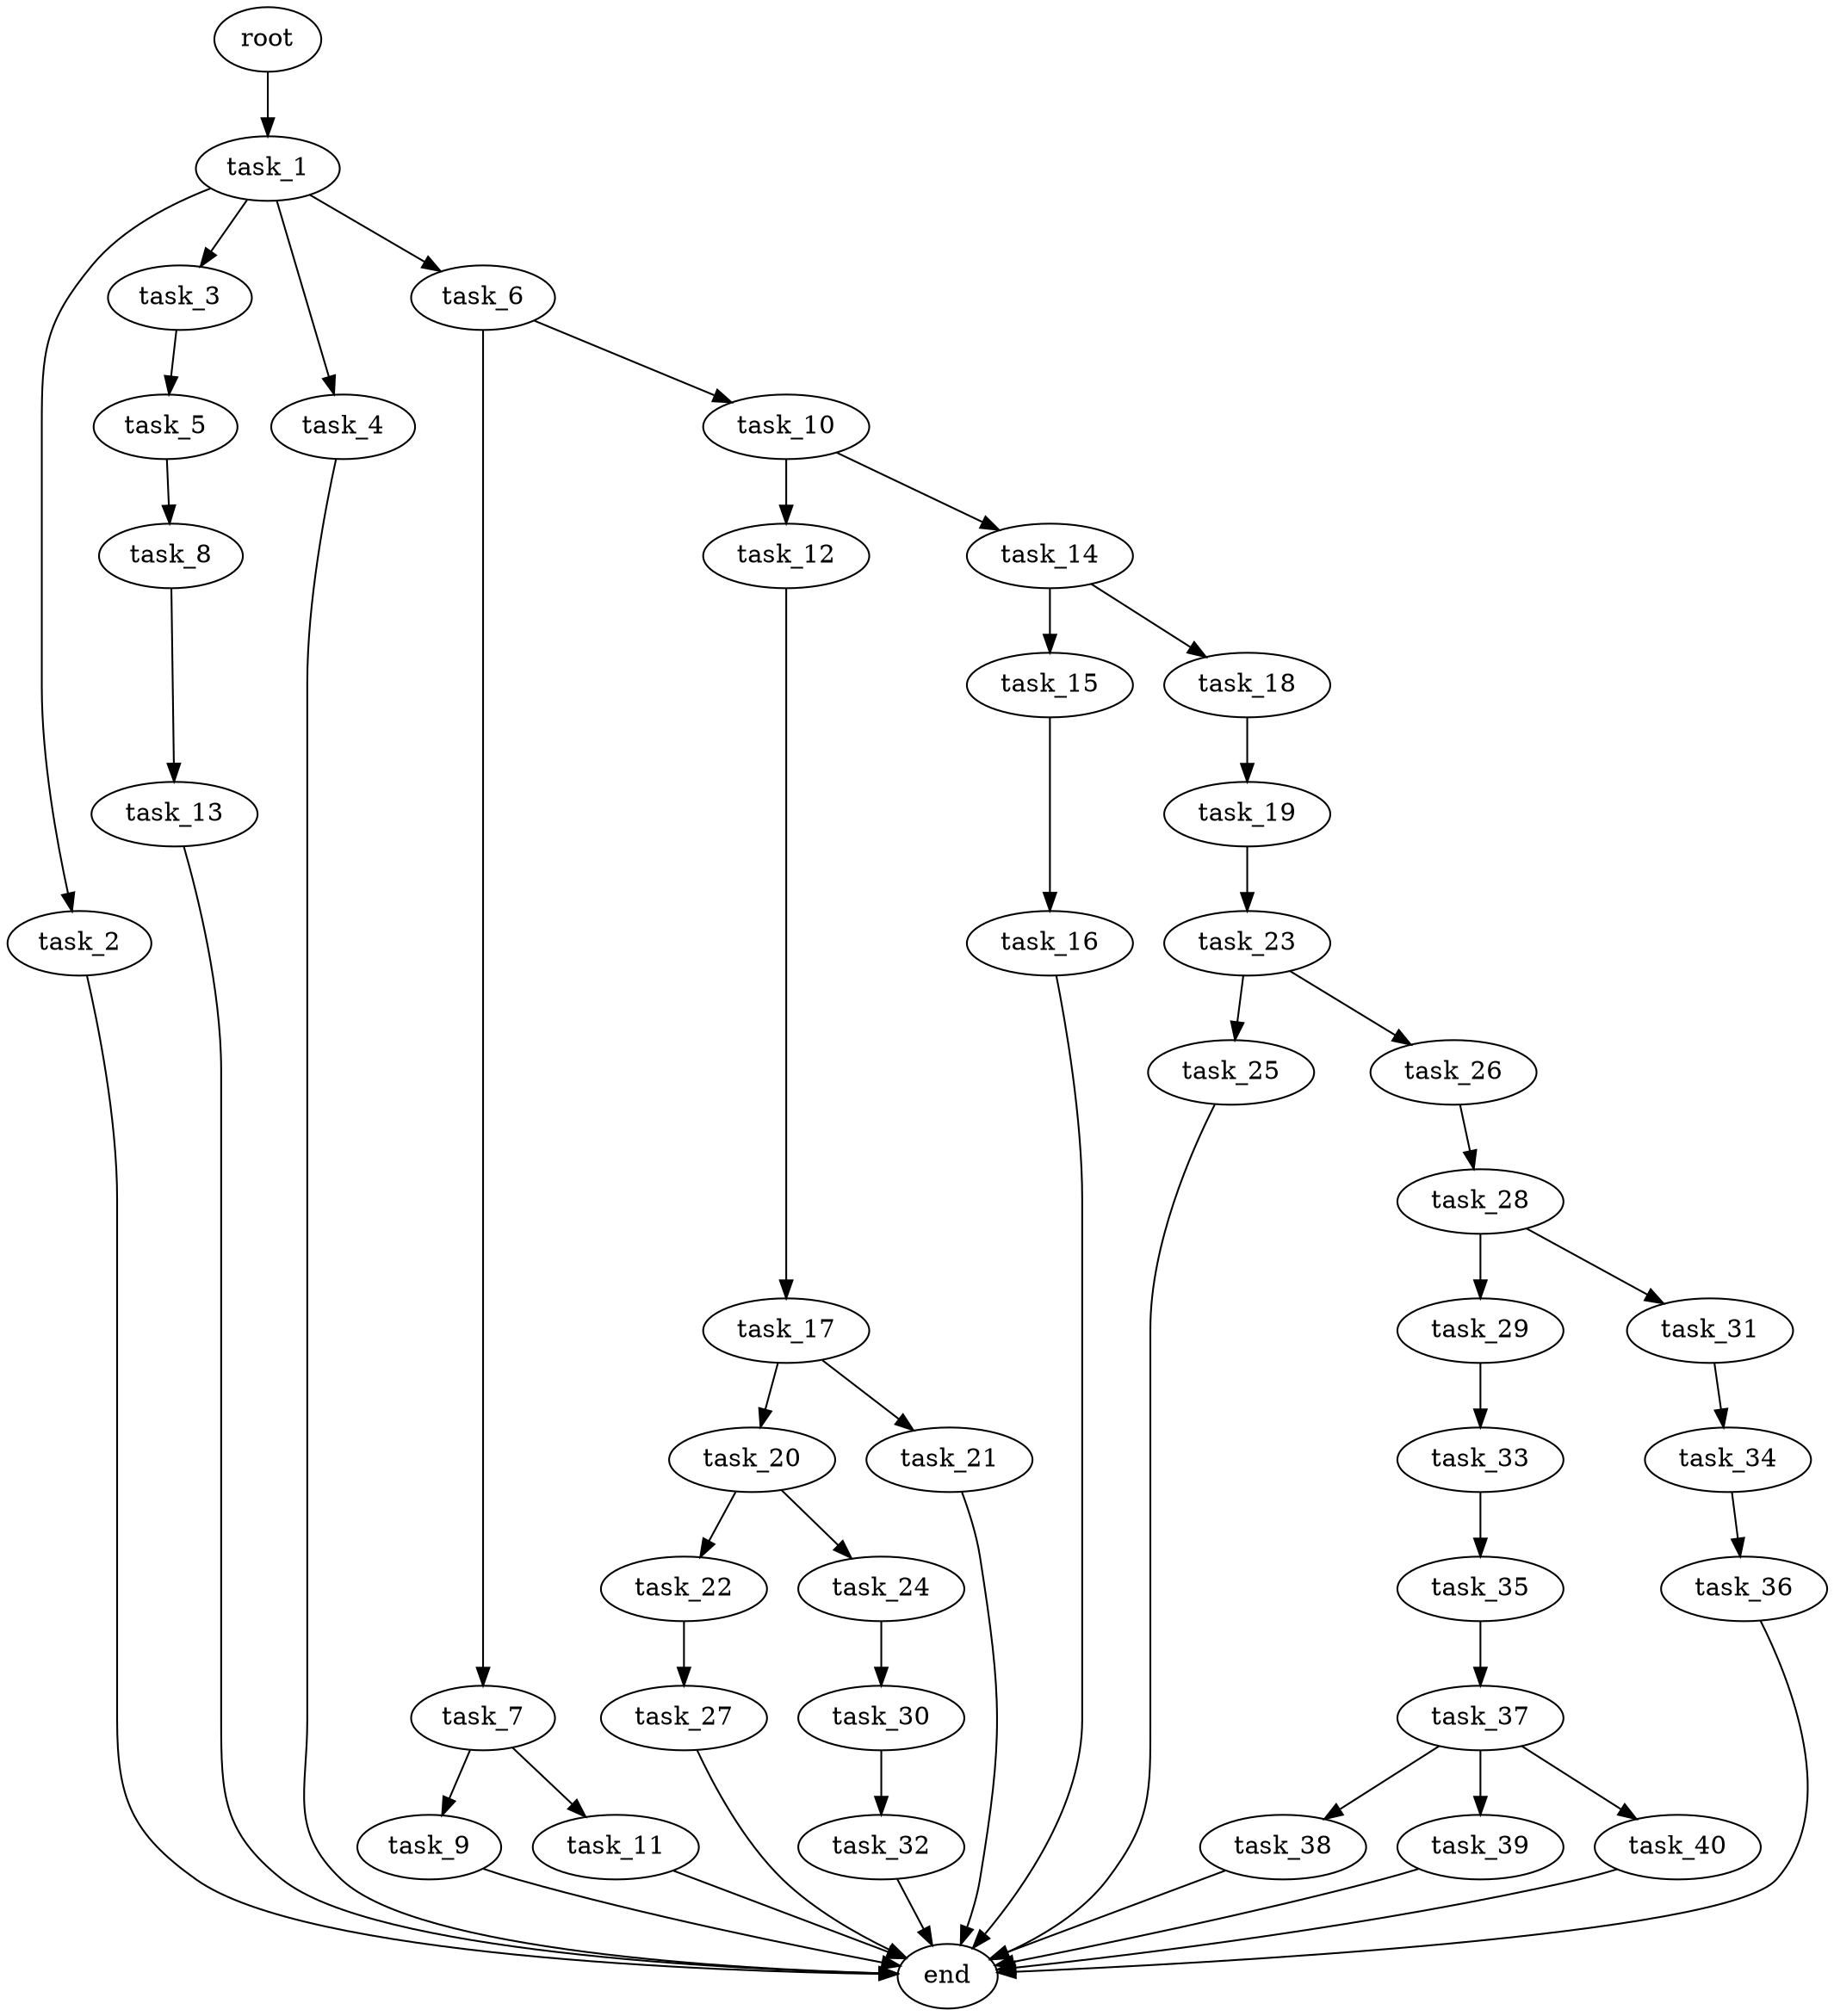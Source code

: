 digraph G {
  root [size="0.000000e+00"];
  task_1 [size="3.685589e+10"];
  task_2 [size="2.648006e+10"];
  task_3 [size="5.141047e+10"];
  task_4 [size="3.098320e+10"];
  task_5 [size="1.234936e+10"];
  task_6 [size="5.575363e+10"];
  task_7 [size="7.512034e+10"];
  task_8 [size="5.035123e+10"];
  task_9 [size="8.786621e+10"];
  task_10 [size="3.620930e+10"];
  task_11 [size="7.524462e+10"];
  task_12 [size="9.500286e+10"];
  task_13 [size="4.724436e+09"];
  task_14 [size="6.758531e+10"];
  task_15 [size="4.292943e+10"];
  task_16 [size="3.055725e+10"];
  task_17 [size="3.674905e+10"];
  task_18 [size="6.522418e+10"];
  task_19 [size="3.386053e+10"];
  task_20 [size="1.457274e+10"];
  task_21 [size="1.968896e+10"];
  task_22 [size="8.800665e+10"];
  task_23 [size="1.114925e+10"];
  task_24 [size="9.444699e+10"];
  task_25 [size="1.542484e+10"];
  task_26 [size="7.129539e+10"];
  task_27 [size="4.475047e+10"];
  task_28 [size="7.697740e+10"];
  task_29 [size="6.148151e+10"];
  task_30 [size="7.365053e+10"];
  task_31 [size="9.771528e+10"];
  task_32 [size="6.822039e+10"];
  task_33 [size="6.208280e+10"];
  task_34 [size="8.156173e+10"];
  task_35 [size="8.495830e+09"];
  task_36 [size="4.384445e+10"];
  task_37 [size="7.735763e+10"];
  task_38 [size="7.641809e+10"];
  task_39 [size="2.429719e+10"];
  task_40 [size="2.935405e+10"];
  end [size="0.000000e+00"];

  root -> task_1 [size="1.000000e-12"];
  task_1 -> task_2 [size="2.648006e+08"];
  task_1 -> task_3 [size="5.141047e+08"];
  task_1 -> task_4 [size="3.098320e+08"];
  task_1 -> task_6 [size="5.575363e+08"];
  task_2 -> end [size="1.000000e-12"];
  task_3 -> task_5 [size="1.234936e+08"];
  task_4 -> end [size="1.000000e-12"];
  task_5 -> task_8 [size="5.035123e+08"];
  task_6 -> task_7 [size="7.512034e+08"];
  task_6 -> task_10 [size="3.620930e+08"];
  task_7 -> task_9 [size="8.786621e+08"];
  task_7 -> task_11 [size="7.524462e+08"];
  task_8 -> task_13 [size="4.724436e+07"];
  task_9 -> end [size="1.000000e-12"];
  task_10 -> task_12 [size="9.500286e+08"];
  task_10 -> task_14 [size="6.758531e+08"];
  task_11 -> end [size="1.000000e-12"];
  task_12 -> task_17 [size="3.674905e+08"];
  task_13 -> end [size="1.000000e-12"];
  task_14 -> task_15 [size="4.292943e+08"];
  task_14 -> task_18 [size="6.522418e+08"];
  task_15 -> task_16 [size="3.055725e+08"];
  task_16 -> end [size="1.000000e-12"];
  task_17 -> task_20 [size="1.457274e+08"];
  task_17 -> task_21 [size="1.968896e+08"];
  task_18 -> task_19 [size="3.386053e+08"];
  task_19 -> task_23 [size="1.114925e+08"];
  task_20 -> task_22 [size="8.800665e+08"];
  task_20 -> task_24 [size="9.444699e+08"];
  task_21 -> end [size="1.000000e-12"];
  task_22 -> task_27 [size="4.475047e+08"];
  task_23 -> task_25 [size="1.542484e+08"];
  task_23 -> task_26 [size="7.129539e+08"];
  task_24 -> task_30 [size="7.365053e+08"];
  task_25 -> end [size="1.000000e-12"];
  task_26 -> task_28 [size="7.697740e+08"];
  task_27 -> end [size="1.000000e-12"];
  task_28 -> task_29 [size="6.148151e+08"];
  task_28 -> task_31 [size="9.771528e+08"];
  task_29 -> task_33 [size="6.208280e+08"];
  task_30 -> task_32 [size="6.822039e+08"];
  task_31 -> task_34 [size="8.156173e+08"];
  task_32 -> end [size="1.000000e-12"];
  task_33 -> task_35 [size="8.495830e+07"];
  task_34 -> task_36 [size="4.384445e+08"];
  task_35 -> task_37 [size="7.735763e+08"];
  task_36 -> end [size="1.000000e-12"];
  task_37 -> task_38 [size="7.641809e+08"];
  task_37 -> task_39 [size="2.429719e+08"];
  task_37 -> task_40 [size="2.935405e+08"];
  task_38 -> end [size="1.000000e-12"];
  task_39 -> end [size="1.000000e-12"];
  task_40 -> end [size="1.000000e-12"];
}
